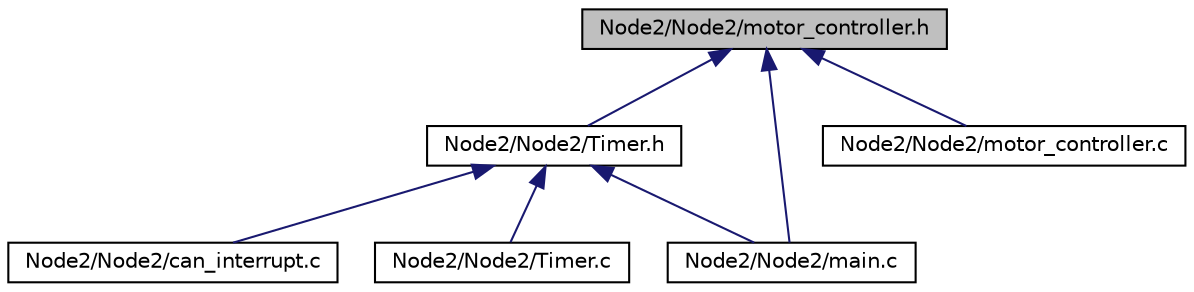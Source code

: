 digraph "Node2/Node2/motor_controller.h"
{
  edge [fontname="Helvetica",fontsize="10",labelfontname="Helvetica",labelfontsize="10"];
  node [fontname="Helvetica",fontsize="10",shape=record];
  Node5 [label="Node2/Node2/motor_controller.h",height=0.2,width=0.4,color="black", fillcolor="grey75", style="filled", fontcolor="black"];
  Node5 -> Node6 [dir="back",color="midnightblue",fontsize="10",style="solid",fontname="Helvetica"];
  Node6 [label="Node2/Node2/Timer.h",height=0.2,width=0.4,color="black", fillcolor="white", style="filled",URL="$Timer_8h.html",tooltip="Library for using timers. "];
  Node6 -> Node7 [dir="back",color="midnightblue",fontsize="10",style="solid",fontname="Helvetica"];
  Node7 [label="Node2/Node2/can_interrupt.c",height=0.2,width=0.4,color="black", fillcolor="white", style="filled",URL="$can__interrupt_8c.html",tooltip="Implementation file for can_interrupt. "];
  Node6 -> Node8 [dir="back",color="midnightblue",fontsize="10",style="solid",fontname="Helvetica"];
  Node8 [label="Node2/Node2/main.c",height=0.2,width=0.4,color="black", fillcolor="white", style="filled",URL="$Node2_2Node2_2main_8c.html",tooltip="Main file of Node 2. "];
  Node6 -> Node9 [dir="back",color="midnightblue",fontsize="10",style="solid",fontname="Helvetica"];
  Node9 [label="Node2/Node2/Timer.c",height=0.2,width=0.4,color="black", fillcolor="white", style="filled",URL="$Timer_8c.html",tooltip="Implementation file for Timer. "];
  Node5 -> Node8 [dir="back",color="midnightblue",fontsize="10",style="solid",fontname="Helvetica"];
  Node5 -> Node10 [dir="back",color="midnightblue",fontsize="10",style="solid",fontname="Helvetica"];
  Node10 [label="Node2/Node2/motor_controller.c",height=0.2,width=0.4,color="black", fillcolor="white", style="filled",URL="$motor__controller_8c.html",tooltip="Implementation file for motor_controller. "];
}
